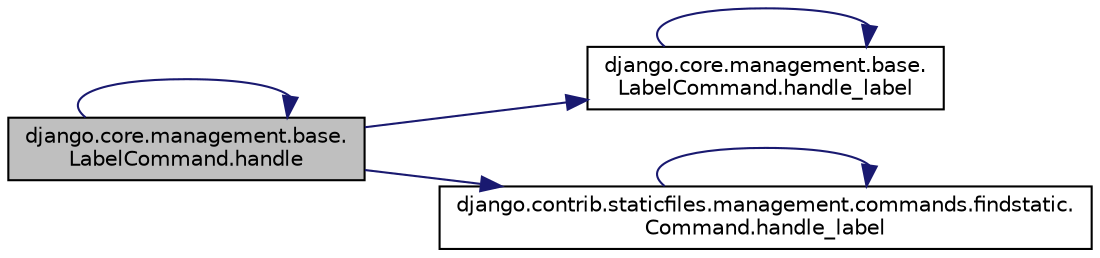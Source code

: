 digraph "django.core.management.base.LabelCommand.handle"
{
 // LATEX_PDF_SIZE
  edge [fontname="Helvetica",fontsize="10",labelfontname="Helvetica",labelfontsize="10"];
  node [fontname="Helvetica",fontsize="10",shape=record];
  rankdir="LR";
  Node1 [label="django.core.management.base.\lLabelCommand.handle",height=0.2,width=0.4,color="black", fillcolor="grey75", style="filled", fontcolor="black",tooltip=" "];
  Node1 -> Node1 [color="midnightblue",fontsize="10",style="solid",fontname="Helvetica"];
  Node1 -> Node2 [color="midnightblue",fontsize="10",style="solid",fontname="Helvetica"];
  Node2 [label="django.core.management.base.\lLabelCommand.handle_label",height=0.2,width=0.4,color="black", fillcolor="white", style="filled",URL="$df/da6/classdjango_1_1core_1_1management_1_1base_1_1_label_command.html#a34a2e8605cf0907b6ffb94694141ad96",tooltip=" "];
  Node2 -> Node2 [color="midnightblue",fontsize="10",style="solid",fontname="Helvetica"];
  Node1 -> Node3 [color="midnightblue",fontsize="10",style="solid",fontname="Helvetica"];
  Node3 [label="django.contrib.staticfiles.management.commands.findstatic.\lCommand.handle_label",height=0.2,width=0.4,color="black", fillcolor="white", style="filled",URL="$df/df7/classdjango_1_1contrib_1_1staticfiles_1_1management_1_1commands_1_1findstatic_1_1_command.html#aeba316f4f16a2f43b3f698b4b1799819",tooltip=" "];
  Node3 -> Node3 [color="midnightblue",fontsize="10",style="solid",fontname="Helvetica"];
}
